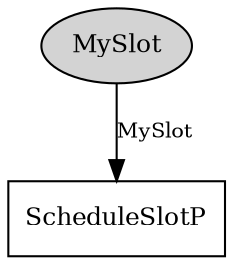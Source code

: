 digraph "ScheduleSlotC" {
  n0x2b7f5cf113d8 [shape=ellipse, style=filled, label="MySlot", fontsize=12];
  "ScheduleSlotP" [fontsize=12, shape=box, URL="../chtml/ScheduleSlotP.html"];
  "n0x2b7f5cf113d8" -> "ScheduleSlotP" [label="MySlot", URL="../ihtml/MySlot.html", fontsize=10];
}

